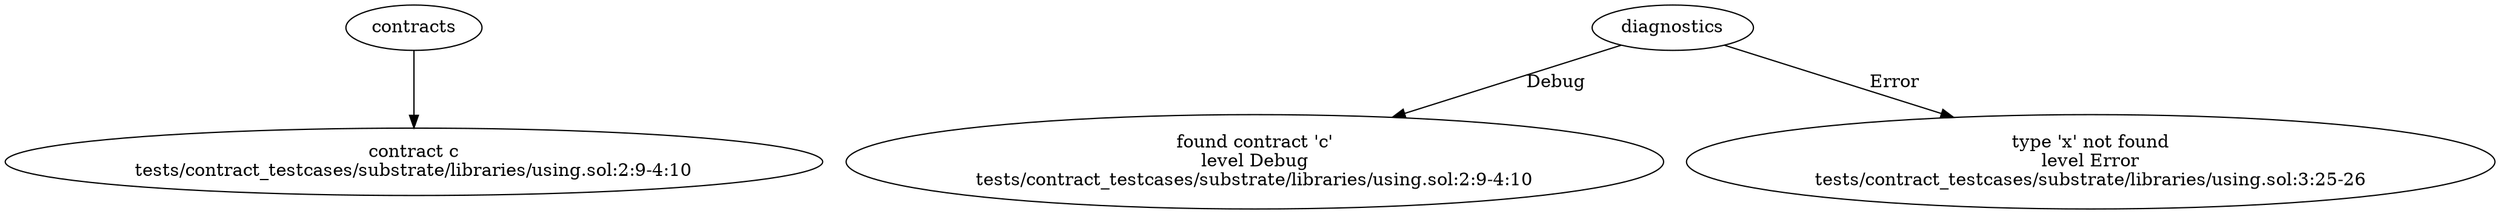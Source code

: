 strict digraph "tests/contract_testcases/substrate/libraries/using.sol" {
	contract [label="contract c\ntests/contract_testcases/substrate/libraries/using.sol:2:9-4:10"]
	diagnostic [label="found contract 'c'\nlevel Debug\ntests/contract_testcases/substrate/libraries/using.sol:2:9-4:10"]
	diagnostic_5 [label="type 'x' not found\nlevel Error\ntests/contract_testcases/substrate/libraries/using.sol:3:25-26"]
	contracts -> contract
	diagnostics -> diagnostic [label="Debug"]
	diagnostics -> diagnostic_5 [label="Error"]
}
